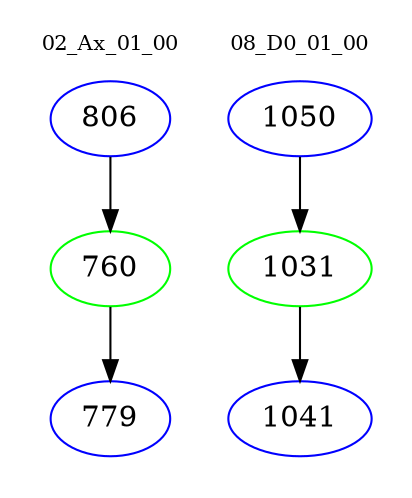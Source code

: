 digraph{
subgraph cluster_0 {
color = white
label = "02_Ax_01_00";
fontsize=10;
T0_806 [label="806", color="blue"]
T0_806 -> T0_760 [color="black"]
T0_760 [label="760", color="green"]
T0_760 -> T0_779 [color="black"]
T0_779 [label="779", color="blue"]
}
subgraph cluster_1 {
color = white
label = "08_D0_01_00";
fontsize=10;
T1_1050 [label="1050", color="blue"]
T1_1050 -> T1_1031 [color="black"]
T1_1031 [label="1031", color="green"]
T1_1031 -> T1_1041 [color="black"]
T1_1041 [label="1041", color="blue"]
}
}
